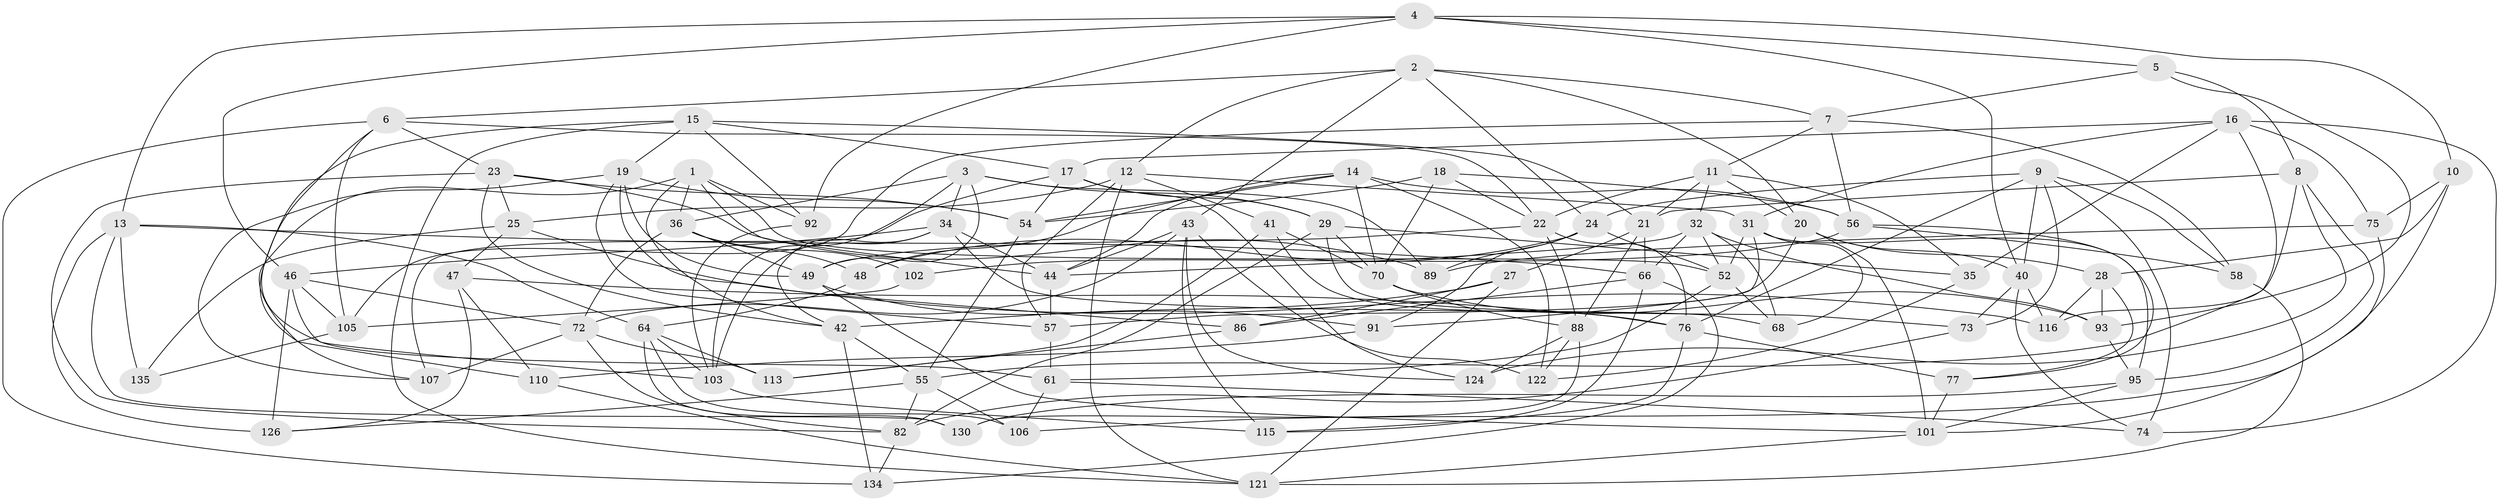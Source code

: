 // original degree distribution, {4: 1.0}
// Generated by graph-tools (version 1.1) at 2025/42/03/06/25 10:42:19]
// undirected, 84 vertices, 216 edges
graph export_dot {
graph [start="1"]
  node [color=gray90,style=filled];
  1 [super="+38"];
  2 [super="+63"];
  3 [super="+45"];
  4 [super="+96"];
  5;
  6 [super="+81"];
  7 [super="+53"];
  8 [super="+111"];
  9 [super="+132"];
  10;
  11 [super="+98"];
  12 [super="+90"];
  13 [super="+85"];
  14 [super="+79"];
  15 [super="+123"];
  16 [super="+65"];
  17 [super="+62"];
  18;
  19 [super="+108"];
  20 [super="+119"];
  21 [super="+59"];
  22 [super="+33"];
  23 [super="+67"];
  24 [super="+69"];
  25 [super="+26"];
  27;
  28 [super="+30"];
  29 [super="+37"];
  31 [super="+87"];
  32 [super="+51"];
  34 [super="+39"];
  35;
  36 [super="+60"];
  40 [super="+131"];
  41;
  42 [super="+94"];
  43 [super="+78"];
  44 [super="+104"];
  46 [super="+50"];
  47;
  48;
  49 [super="+97"];
  52 [super="+137"];
  54 [super="+99"];
  55 [super="+117"];
  56 [super="+83"];
  57 [super="+118"];
  58;
  61 [super="+84"];
  64 [super="+112"];
  66 [super="+100"];
  68;
  70 [super="+71"];
  72 [super="+80"];
  73;
  74;
  75;
  76 [super="+129"];
  77;
  82 [super="+128"];
  86;
  88 [super="+120"];
  89;
  91;
  92;
  93 [super="+114"];
  95 [super="+127"];
  101 [super="+109"];
  102;
  103 [super="+133"];
  105 [super="+136"];
  106;
  107;
  110;
  113;
  115;
  116;
  121 [super="+125"];
  122;
  124;
  126;
  130;
  134;
  135;
  1 -- 92;
  1 -- 44;
  1 -- 107;
  1 -- 36;
  1 -- 42;
  1 -- 52;
  2 -- 12;
  2 -- 43;
  2 -- 20;
  2 -- 7;
  2 -- 24;
  2 -- 6;
  3 -- 89;
  3 -- 34;
  3 -- 49;
  3 -- 29;
  3 -- 36;
  3 -- 103;
  4 -- 5;
  4 -- 40;
  4 -- 10;
  4 -- 46;
  4 -- 92;
  4 -- 13;
  5 -- 93;
  5 -- 8;
  5 -- 7;
  6 -- 61;
  6 -- 105;
  6 -- 22;
  6 -- 134;
  6 -- 23;
  7 -- 105;
  7 -- 58;
  7 -- 56;
  7 -- 11;
  8 -- 116;
  8 -- 21;
  8 -- 95 [weight=2];
  8 -- 124;
  9 -- 58;
  9 -- 74;
  9 -- 24;
  9 -- 73;
  9 -- 40;
  9 -- 76;
  10 -- 75;
  10 -- 106;
  10 -- 28;
  11 -- 32;
  11 -- 22;
  11 -- 21;
  11 -- 35;
  11 -- 20;
  12 -- 41;
  12 -- 31;
  12 -- 57;
  12 -- 25;
  12 -- 121;
  13 -- 130;
  13 -- 135;
  13 -- 126;
  13 -- 64;
  13 -- 66;
  14 -- 54;
  14 -- 48;
  14 -- 56;
  14 -- 70;
  14 -- 122;
  14 -- 44;
  15 -- 19;
  15 -- 121;
  15 -- 21;
  15 -- 92;
  15 -- 110;
  15 -- 17;
  16 -- 75;
  16 -- 74;
  16 -- 17;
  16 -- 35;
  16 -- 31;
  16 -- 55;
  17 -- 29;
  17 -- 54;
  17 -- 107;
  17 -- 124;
  18 -- 56;
  18 -- 70;
  18 -- 54;
  18 -- 22;
  19 -- 49;
  19 -- 107;
  19 -- 86;
  19 -- 57;
  19 -- 54;
  20 -- 28;
  20 -- 101;
  20 -- 57;
  20 -- 40;
  21 -- 88;
  21 -- 66;
  21 -- 27;
  22 -- 49;
  22 -- 76;
  22 -- 88;
  23 -- 89;
  23 -- 82;
  23 -- 42;
  23 -- 54;
  23 -- 25;
  24 -- 48;
  24 -- 89;
  24 -- 91;
  24 -- 52;
  25 -- 116;
  25 -- 135 [weight=2];
  25 -- 47;
  27 -- 121;
  27 -- 86;
  27 -- 42;
  28 -- 116;
  28 -- 93 [weight=2];
  28 -- 77;
  29 -- 73;
  29 -- 70;
  29 -- 82;
  29 -- 35;
  31 -- 91;
  31 -- 95;
  31 -- 52;
  31 -- 68;
  32 -- 68;
  32 -- 93;
  32 -- 66;
  32 -- 52;
  32 -- 44;
  34 -- 103;
  34 -- 68;
  34 -- 46;
  34 -- 44;
  34 -- 42;
  35 -- 122;
  36 -- 102;
  36 -- 72;
  36 -- 48;
  36 -- 49;
  40 -- 74;
  40 -- 73;
  40 -- 116;
  41 -- 113;
  41 -- 70;
  41 -- 76;
  42 -- 55;
  42 -- 134;
  43 -- 115;
  43 -- 72;
  43 -- 122;
  43 -- 124;
  43 -- 44;
  44 -- 57;
  46 -- 72;
  46 -- 126;
  46 -- 103;
  46 -- 105;
  47 -- 110;
  47 -- 76;
  47 -- 126;
  48 -- 64;
  49 -- 101;
  49 -- 91;
  52 -- 68;
  52 -- 61;
  54 -- 55;
  55 -- 106;
  55 -- 126;
  55 -- 82;
  56 -- 77;
  56 -- 58;
  56 -- 102;
  57 -- 61 [weight=2];
  58 -- 121;
  61 -- 106;
  61 -- 74;
  64 -- 106;
  64 -- 130;
  64 -- 113;
  64 -- 103;
  66 -- 134;
  66 -- 115;
  66 -- 86;
  70 -- 88;
  70 -- 93;
  72 -- 113;
  72 -- 107;
  72 -- 82;
  73 -- 82;
  75 -- 101;
  75 -- 89;
  76 -- 115;
  76 -- 77;
  77 -- 101;
  82 -- 134;
  86 -- 113;
  88 -- 124;
  88 -- 130;
  88 -- 122;
  91 -- 110;
  92 -- 103;
  93 -- 95;
  95 -- 130;
  95 -- 101;
  101 -- 121;
  102 -- 105 [weight=2];
  103 -- 115;
  105 -- 135;
  110 -- 121;
}
